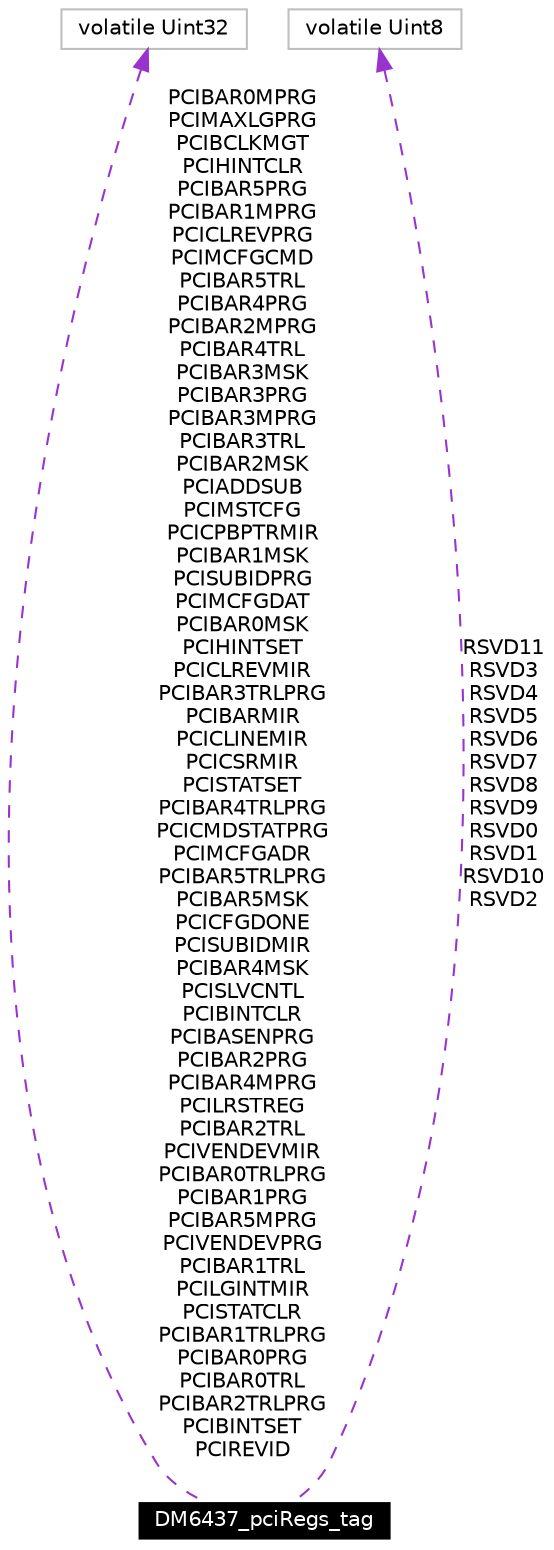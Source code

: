 digraph G
{
  edge [fontname="Helvetica",fontsize=10,labelfontname="Helvetica",labelfontsize=10];
  node [fontname="Helvetica",fontsize=10,shape=record];
  Node1 [label="DM6437_pciRegs_tag",height=0.2,width=0.4,color="white", fillcolor="black", style="filled" fontcolor="white"];
  Node2 -> Node1 [dir=back,color="darkorchid3",fontsize=10,style="dashed",label="PCIBAR0MPRG\nPCIMAXLGPRG\nPCIBCLKMGT\nPCIHINTCLR\nPCIBAR5PRG\nPCIBAR1MPRG\nPCICLREVPRG\nPCIMCFGCMD\nPCIBAR5TRL\nPCIBAR4PRG\nPCIBAR2MPRG\nPCIBAR4TRL\nPCIBAR3MSK\nPCIBAR3PRG\nPCIBAR3MPRG\nPCIBAR3TRL\nPCIBAR2MSK\nPCIADDSUB\nPCIMSTCFG\nPCICPBPTRMIR\nPCIBAR1MSK\nPCISUBIDPRG\nPCIMCFGDAT\nPCIBAR0MSK\nPCIHINTSET\nPCICLREVMIR\nPCIBAR3TRLPRG\nPCIBARMIR\nPCICLINEMIR\nPCICSRMIR\nPCISTATSET\nPCIBAR4TRLPRG\nPCICMDSTATPRG\nPCIMCFGADR\nPCIBAR5TRLPRG\nPCIBAR5MSK\nPCICFGDONE\nPCISUBIDMIR\nPCIBAR4MSK\nPCISLVCNTL\nPCIBINTCLR\nPCIBASENPRG\nPCIBAR2PRG\nPCIBAR4MPRG\nPCILRSTREG\nPCIBAR2TRL\nPCIVENDEVMIR\nPCIBAR0TRLPRG\nPCIBAR1PRG\nPCIBAR5MPRG\nPCIVENDEVPRG\nPCIBAR1TRL\nPCILGINTMIR\nPCISTATCLR\nPCIBAR1TRLPRG\nPCIBAR0PRG\nPCIBAR0TRL\nPCIBAR2TRLPRG\nPCIBINTSET\nPCIREVID",fontname="Helvetica"];
  Node2 [label="volatile Uint32",height=0.2,width=0.4,color="grey75", fillcolor="white", style="filled"];
  Node3 -> Node1 [dir=back,color="darkorchid3",fontsize=10,style="dashed",label="RSVD11\nRSVD3\nRSVD4\nRSVD5\nRSVD6\nRSVD7\nRSVD8\nRSVD9\nRSVD0\nRSVD1\nRSVD10\nRSVD2",fontname="Helvetica"];
  Node3 [label="volatile Uint8",height=0.2,width=0.4,color="grey75", fillcolor="white", style="filled"];
}
